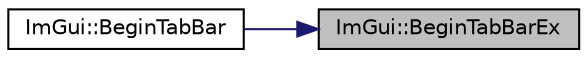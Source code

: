 digraph "ImGui::BeginTabBarEx"
{
 // LATEX_PDF_SIZE
  edge [fontname="Helvetica",fontsize="10",labelfontname="Helvetica",labelfontsize="10"];
  node [fontname="Helvetica",fontsize="10",shape=record];
  rankdir="RL";
  Node1 [label="ImGui::BeginTabBarEx",height=0.2,width=0.4,color="black", fillcolor="grey75", style="filled", fontcolor="black",tooltip=" "];
  Node1 -> Node2 [dir="back",color="midnightblue",fontsize="10",style="solid"];
  Node2 [label="ImGui::BeginTabBar",height=0.2,width=0.4,color="black", fillcolor="white", style="filled",URL="$namespace_im_gui.html#ab930db04eeff13f78ae76382c52db7eb",tooltip=" "];
}

